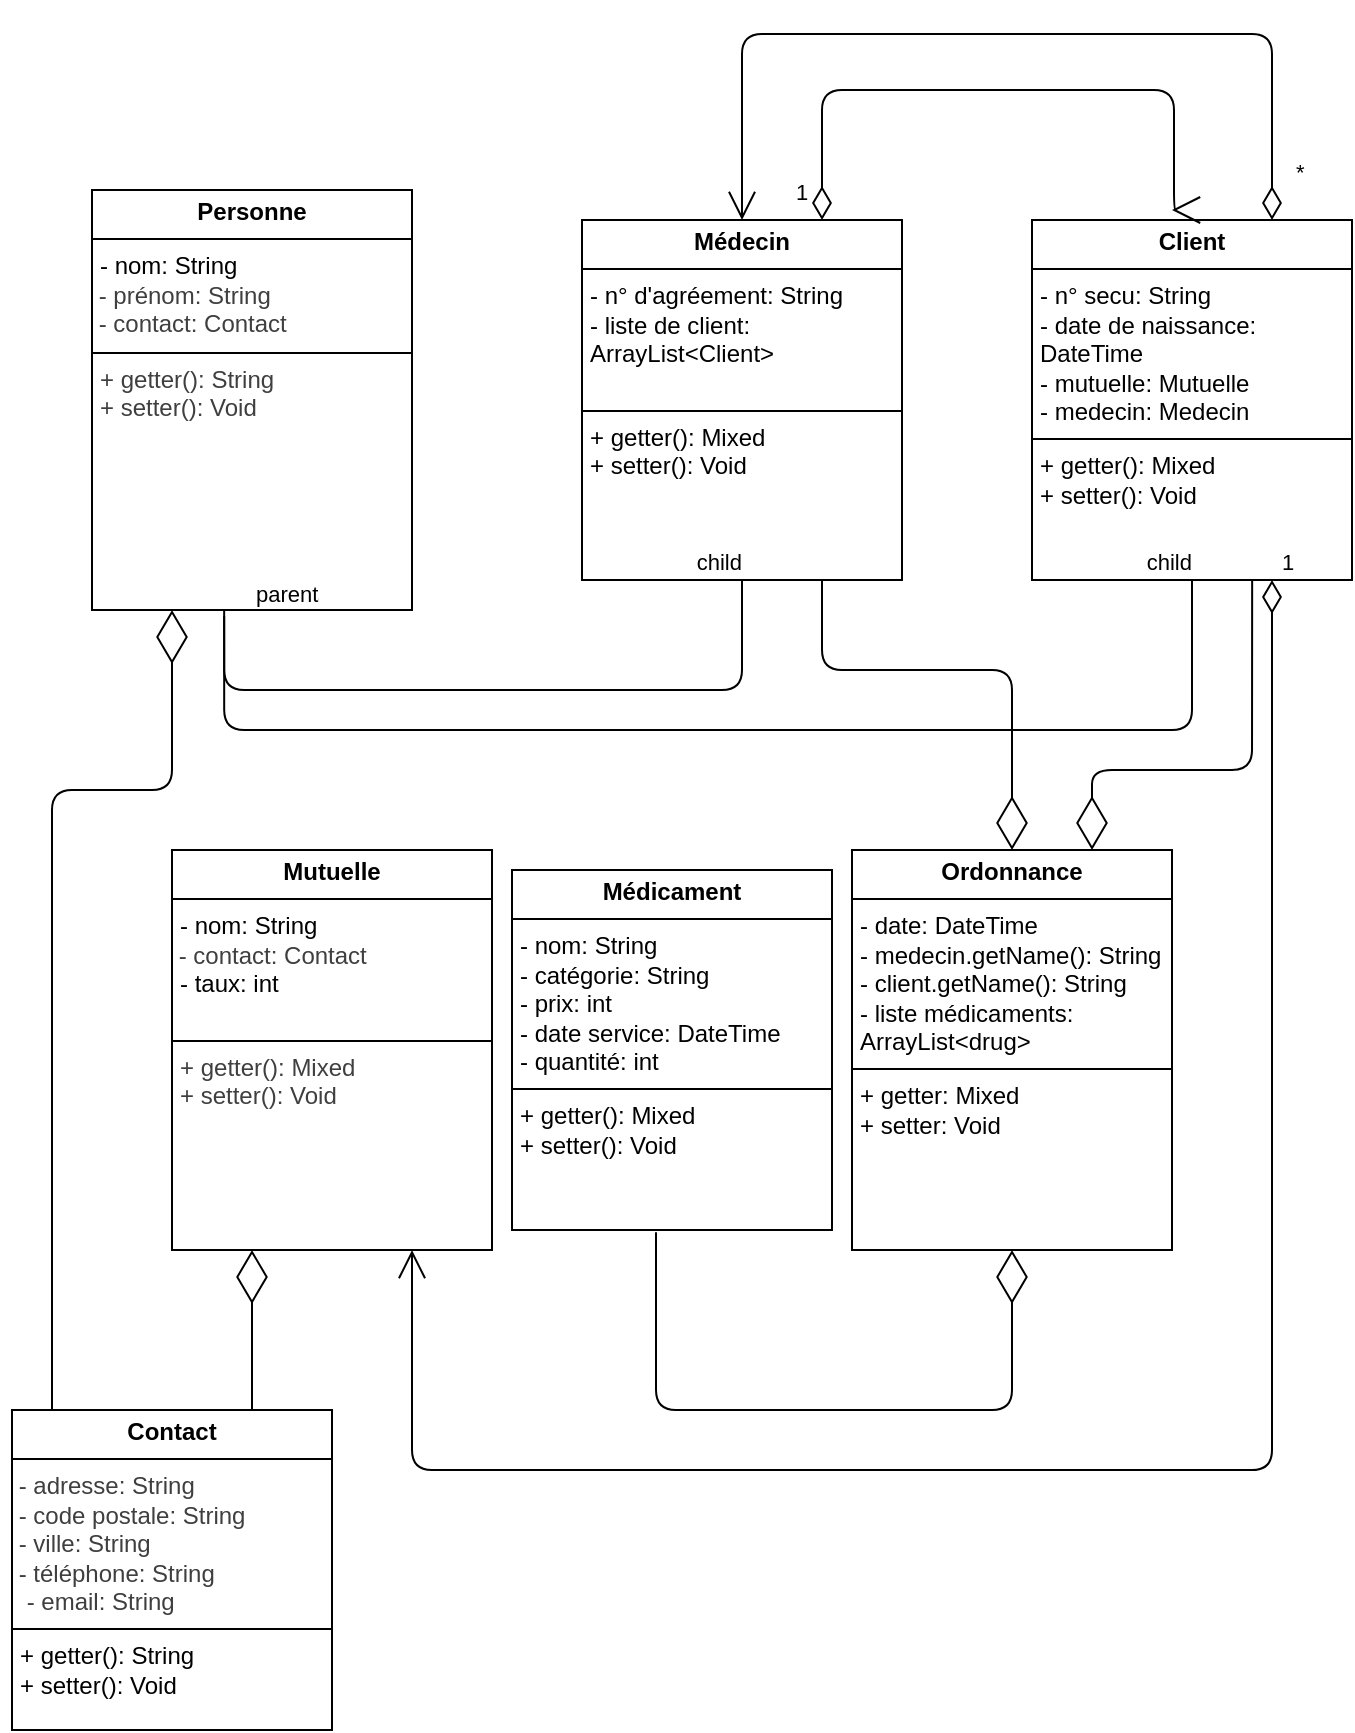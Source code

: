 <mxfile>
    <diagram id="5hlDCmyjiU4INu_XSfM-" name="Page-1">
        <mxGraphModel dx="1326" dy="1879" grid="1" gridSize="10" guides="1" tooltips="1" connect="1" arrows="1" fold="1" page="1" pageScale="1" pageWidth="850" pageHeight="1100" math="0" shadow="0">
            <root>
                <mxCell id="0"/>
                <mxCell id="1" parent="0"/>
                <mxCell id="24" value="&lt;p style=&quot;margin:0px;margin-top:4px;text-align:center;&quot;&gt;&lt;b&gt;Personne&lt;/b&gt;&lt;/p&gt;&lt;hr size=&quot;1&quot; style=&quot;border-style:solid;&quot;&gt;&lt;p style=&quot;color: rgb(63, 63, 63); scrollbar-color: rgb(226, 226, 226) rgb(251, 251, 251); margin: 0px 0px 0px 4px;&quot;&gt;&lt;span style=&quot;scrollbar-color: rgb(226, 226, 226) rgb(251, 251, 251); text-align: center; color: rgb(0, 0, 0);&quot;&gt;- nom: String&lt;/span&gt;&lt;/p&gt;&lt;div style=&quot;scrollbar-color: rgb(226, 226, 226) rgb(251, 251, 251); color: rgb(63, 63, 63);&quot;&gt;&lt;span style=&quot;scrollbar-color: rgb(226, 226, 226) rgb(251, 251, 251); text-align: center; background-color: transparent; color: rgb(63, 63, 63);&quot;&gt;&amp;nbsp;- prénom: String&lt;/span&gt;&lt;/div&gt;&lt;div style=&quot;scrollbar-color: rgb(226, 226, 226) rgb(251, 251, 251); color: rgb(63, 63, 63);&quot;&gt;&lt;span style=&quot;scrollbar-color: rgb(226, 226, 226) rgb(251, 251, 251); text-align: center; background-color: transparent; color: rgb(63, 63, 63);&quot;&gt;&amp;nbsp;- contact: Contact&lt;br&gt;&lt;/span&gt;&lt;/div&gt;&lt;hr size=&quot;1&quot; style=&quot;border-style:solid;&quot;&gt;&lt;p style=&quot;margin:0px;margin-left:4px;&quot;&gt;&lt;span style=&quot;color: rgb(63, 63, 63);&quot;&gt;+ getter(): String&lt;/span&gt;&lt;/p&gt;&lt;p style=&quot;margin:0px;margin-left:4px;&quot;&gt;&lt;span style=&quot;color: rgb(63, 63, 63);&quot;&gt;+ setter(): Void&lt;/span&gt;&lt;/p&gt;" style="verticalAlign=top;align=left;overflow=fill;html=1;whiteSpace=wrap;" parent="1" vertex="1">
                    <mxGeometry x="100" y="30" width="160" height="210" as="geometry"/>
                </mxCell>
                <mxCell id="25" value="&lt;p style=&quot;margin:0px;margin-top:4px;text-align:center;&quot;&gt;&lt;b&gt;Client&lt;/b&gt;&lt;/p&gt;&lt;hr size=&quot;1&quot; style=&quot;border-style:solid;&quot;&gt;&lt;p style=&quot;margin:0px;margin-left:4px;&quot;&gt;- n° secu: String&lt;/p&gt;&lt;p style=&quot;margin:0px;margin-left:4px;&quot;&gt;- date de naissance: DateTime&lt;/p&gt;&lt;p style=&quot;margin:0px;margin-left:4px;&quot;&gt;- mutuelle: Mutuelle&lt;/p&gt;&lt;p style=&quot;margin:0px;margin-left:4px;&quot;&gt;- medecin: Medecin&lt;/p&gt;&lt;hr size=&quot;1&quot; style=&quot;border-style:solid;&quot;&gt;&lt;p style=&quot;margin:0px;margin-left:4px;&quot;&gt;+ getter(): Mixed&lt;/p&gt;&lt;p style=&quot;margin:0px;margin-left:4px;&quot;&gt;+ setter(): Void&lt;/p&gt;" style="verticalAlign=top;align=left;overflow=fill;html=1;whiteSpace=wrap;" parent="1" vertex="1">
                    <mxGeometry x="570" y="45" width="160" height="180" as="geometry"/>
                </mxCell>
                <mxCell id="33" value="&lt;p style=&quot;margin:0px;margin-top:4px;text-align:center;&quot;&gt;&lt;b&gt;Médicament&lt;/b&gt;&lt;/p&gt;&lt;hr size=&quot;1&quot; style=&quot;border-style:solid;&quot;&gt;&lt;p style=&quot;margin:0px;margin-left:4px;&quot;&gt;- nom: String&lt;/p&gt;&lt;p style=&quot;margin:0px;margin-left:4px;&quot;&gt;- catégorie: String&lt;/p&gt;&lt;p style=&quot;margin:0px;margin-left:4px;&quot;&gt;- prix: int&lt;/p&gt;&lt;p style=&quot;margin:0px;margin-left:4px;&quot;&gt;- date service: DateTime&lt;/p&gt;&lt;p style=&quot;margin:0px;margin-left:4px;&quot;&gt;- quantité: int&lt;/p&gt;&lt;hr size=&quot;1&quot; style=&quot;border-style:solid;&quot;&gt;&lt;p style=&quot;margin:0px;margin-left:4px;&quot;&gt;+ getter(): Mixed&lt;/p&gt;&lt;p style=&quot;margin:0px;margin-left:4px;&quot;&gt;+ setter(): Void&lt;/p&gt;" style="verticalAlign=top;align=left;overflow=fill;html=1;whiteSpace=wrap;" parent="1" vertex="1">
                    <mxGeometry x="310" y="370" width="160" height="180" as="geometry"/>
                </mxCell>
                <mxCell id="34" value="&lt;p style=&quot;margin:0px;margin-top:4px;text-align:center;&quot;&gt;&lt;b&gt;Mutuelle&lt;/b&gt;&lt;/p&gt;&lt;hr size=&quot;1&quot; style=&quot;border-style:solid;&quot;&gt;&lt;p style=&quot;margin:0px;margin-left:4px;&quot;&gt;- nom: String&lt;/p&gt;&lt;div style=&quot;scrollbar-color: rgb(226, 226, 226) rgb(251, 251, 251); color: rgb(63, 63, 63);&quot;&gt;&lt;span style=&quot;scrollbar-color: rgb(226, 226, 226) rgb(251, 251, 251); text-align: center; background-color: transparent; color: rgb(63, 63, 63);&quot;&gt;&amp;nbsp;- contact: Contact&lt;/span&gt;&lt;/div&gt;&lt;p style=&quot;margin:0px;margin-left:4px;&quot;&gt;- taux: int&lt;/p&gt;&lt;p style=&quot;margin:0px;margin-left:4px;&quot;&gt;&lt;br&gt;&lt;/p&gt;&lt;hr size=&quot;1&quot; style=&quot;border-style:solid;&quot;&gt;&lt;p style=&quot;color: rgb(63, 63, 63); scrollbar-color: rgb(226, 226, 226) rgb(251, 251, 251); margin: 0px 0px 0px 4px;&quot;&gt;+ getter(): Mixed&lt;/p&gt;&lt;p style=&quot;color: rgb(63, 63, 63); scrollbar-color: rgb(226, 226, 226) rgb(251, 251, 251); margin: 0px 0px 0px 4px;&quot;&gt;+ setter(): Void&lt;/p&gt;" style="verticalAlign=top;align=left;overflow=fill;html=1;whiteSpace=wrap;" parent="1" vertex="1">
                    <mxGeometry x="140" y="360" width="160" height="200" as="geometry"/>
                </mxCell>
                <mxCell id="26" value="&lt;p style=&quot;margin:0px;margin-top:4px;text-align:center;&quot;&gt;&lt;b&gt;Médecin&lt;/b&gt;&lt;/p&gt;&lt;hr size=&quot;1&quot; style=&quot;border-style:solid;&quot;&gt;&lt;p style=&quot;margin:0px;margin-left:4px;&quot;&gt;- n° d&#39;agréement: String&lt;/p&gt;&lt;p style=&quot;margin:0px;margin-left:4px;&quot;&gt;- liste de client: ArrayList&amp;lt;Client&amp;gt;&lt;/p&gt;&lt;p style=&quot;margin:0px;margin-left:4px;&quot;&gt;&lt;br&gt;&lt;/p&gt;&lt;hr size=&quot;1&quot; style=&quot;border-style:solid;&quot;&gt;&lt;p style=&quot;margin:0px;margin-left:4px;&quot;&gt;+ getter(): Mixed&lt;/p&gt;&lt;p style=&quot;margin:0px;margin-left:4px;&quot;&gt;+ setter(): Void&lt;/p&gt;" style="verticalAlign=top;align=left;overflow=fill;html=1;whiteSpace=wrap;" parent="1" vertex="1">
                    <mxGeometry x="345" y="45" width="160" height="180" as="geometry"/>
                </mxCell>
                <mxCell id="40" value="" style="endArrow=none;html=1;edgeStyle=orthogonalEdgeStyle;exitX=0.413;exitY=1.014;exitDx=0;exitDy=0;exitPerimeter=0;entryX=0.5;entryY=1;entryDx=0;entryDy=0;" parent="1" source="24" target="25" edge="1">
                    <mxGeometry relative="1" as="geometry">
                        <mxPoint x="340" y="300" as="sourcePoint"/>
                        <mxPoint x="500" y="300" as="targetPoint"/>
                        <Array as="points">
                            <mxPoint x="166" y="300"/>
                            <mxPoint x="650" y="300"/>
                        </Array>
                    </mxGeometry>
                </mxCell>
                <mxCell id="41" value="parent" style="edgeLabel;resizable=0;html=1;align=left;verticalAlign=bottom;" parent="40" connectable="0" vertex="1">
                    <mxGeometry x="-1" relative="1" as="geometry">
                        <mxPoint x="14" y="-3" as="offset"/>
                    </mxGeometry>
                </mxCell>
                <mxCell id="42" value="child" style="edgeLabel;resizable=0;html=1;align=right;verticalAlign=bottom;" parent="40" connectable="0" vertex="1">
                    <mxGeometry x="1" relative="1" as="geometry"/>
                </mxCell>
                <mxCell id="43" value="" style="endArrow=none;html=1;edgeStyle=orthogonalEdgeStyle;exitX=0.413;exitY=1;exitDx=0;exitDy=0;exitPerimeter=0;entryX=0.5;entryY=1;entryDx=0;entryDy=0;" parent="1" source="24" target="26" edge="1">
                    <mxGeometry relative="1" as="geometry">
                        <mxPoint x="340" y="300" as="sourcePoint"/>
                        <mxPoint x="500" y="300" as="targetPoint"/>
                        <Array as="points">
                            <mxPoint x="166" y="280"/>
                            <mxPoint x="425" y="280"/>
                        </Array>
                    </mxGeometry>
                </mxCell>
                <mxCell id="44" value="parent" style="edgeLabel;resizable=0;html=1;align=left;verticalAlign=bottom;" parent="43" connectable="0" vertex="1">
                    <mxGeometry x="-1" relative="1" as="geometry">
                        <mxPoint x="14" as="offset"/>
                    </mxGeometry>
                </mxCell>
                <mxCell id="45" value="child" style="edgeLabel;resizable=0;html=1;align=right;verticalAlign=bottom;" parent="43" connectable="0" vertex="1">
                    <mxGeometry x="1" relative="1" as="geometry"/>
                </mxCell>
                <mxCell id="46" value="&lt;p style=&quot;margin:0px;margin-top:4px;text-align:center;&quot;&gt;&lt;b&gt;Ordonnance&lt;/b&gt;&lt;/p&gt;&lt;hr size=&quot;1&quot; style=&quot;border-style:solid;&quot;&gt;&lt;p style=&quot;margin:0px;margin-left:4px;&quot;&gt;- date: DateTime&lt;/p&gt;&lt;p style=&quot;margin:0px;margin-left:4px;&quot;&gt;- medecin.getName(): String&lt;/p&gt;&lt;p style=&quot;margin:0px;margin-left:4px;&quot;&gt;- client.getName(): String&lt;/p&gt;&lt;p style=&quot;margin:0px;margin-left:4px;&quot;&gt;- liste médicaments: ArrayList&amp;lt;drug&amp;gt;&lt;/p&gt;&lt;hr size=&quot;1&quot; style=&quot;border-style:solid;&quot;&gt;&lt;p style=&quot;margin:0px;margin-left:4px;&quot;&gt;+ getter: Mixed&lt;/p&gt;&lt;p style=&quot;margin:0px;margin-left:4px;&quot;&gt;+ setter: Void&lt;/p&gt;" style="verticalAlign=top;align=left;overflow=fill;html=1;whiteSpace=wrap;" parent="1" vertex="1">
                    <mxGeometry x="480" y="360" width="160" height="200" as="geometry"/>
                </mxCell>
                <mxCell id="48" value="" style="endArrow=diamondThin;endFill=0;endSize=24;html=1;exitX=0.45;exitY=1.006;exitDx=0;exitDy=0;exitPerimeter=0;entryX=0.5;entryY=1;entryDx=0;entryDy=0;" parent="1" source="33" target="46" edge="1">
                    <mxGeometry width="160" relative="1" as="geometry">
                        <mxPoint x="370" y="640" as="sourcePoint"/>
                        <mxPoint x="530" y="640" as="targetPoint"/>
                        <Array as="points">
                            <mxPoint x="382" y="640"/>
                            <mxPoint x="440" y="640"/>
                            <mxPoint x="560" y="640"/>
                        </Array>
                    </mxGeometry>
                </mxCell>
                <mxCell id="49" value="" style="endArrow=diamondThin;endFill=0;endSize=24;html=1;entryX=0.75;entryY=0;entryDx=0;entryDy=0;exitX=0.688;exitY=1;exitDx=0;exitDy=0;exitPerimeter=0;" parent="1" source="25" target="46" edge="1">
                    <mxGeometry width="160" relative="1" as="geometry">
                        <mxPoint x="680" y="340" as="sourcePoint"/>
                        <mxPoint x="840" y="340" as="targetPoint"/>
                        <Array as="points">
                            <mxPoint x="680" y="320"/>
                            <mxPoint x="600" y="320"/>
                        </Array>
                    </mxGeometry>
                </mxCell>
                <mxCell id="50" value="" style="endArrow=diamondThin;endFill=0;endSize=24;html=1;entryX=0.5;entryY=0;entryDx=0;entryDy=0;exitX=0.75;exitY=1;exitDx=0;exitDy=0;" parent="1" source="26" target="46" edge="1">
                    <mxGeometry width="160" relative="1" as="geometry">
                        <mxPoint x="390" y="310" as="sourcePoint"/>
                        <mxPoint x="550" y="310" as="targetPoint"/>
                        <Array as="points">
                            <mxPoint x="465" y="270"/>
                            <mxPoint x="560" y="270"/>
                        </Array>
                    </mxGeometry>
                </mxCell>
                <mxCell id="52" value="1" style="endArrow=open;html=1;endSize=12;startArrow=diamondThin;startSize=14;startFill=0;edgeStyle=orthogonalEdgeStyle;align=left;verticalAlign=bottom;exitX=0.75;exitY=0;exitDx=0;exitDy=0;" parent="1" source="26" edge="1">
                    <mxGeometry x="-0.967" y="15" relative="1" as="geometry">
                        <mxPoint x="470" y="20" as="sourcePoint"/>
                        <mxPoint x="640" y="40" as="targetPoint"/>
                        <Array as="points">
                            <mxPoint x="465" y="-20"/>
                            <mxPoint x="641" y="-20"/>
                        </Array>
                        <mxPoint as="offset"/>
                    </mxGeometry>
                </mxCell>
                <mxCell id="53" value="*" style="endArrow=open;html=1;endSize=12;startArrow=diamondThin;startSize=14;startFill=0;edgeStyle=orthogonalEdgeStyle;align=left;verticalAlign=bottom;entryX=0.5;entryY=0;entryDx=0;entryDy=0;exitX=0.75;exitY=0;exitDx=0;exitDy=0;" parent="1" source="25" target="26" edge="1">
                    <mxGeometry x="-0.933" y="-10" relative="1" as="geometry">
                        <mxPoint x="710" y="-49" as="sourcePoint"/>
                        <mxPoint x="665" y="-50" as="targetPoint"/>
                        <Array as="points">
                            <mxPoint x="690" y="-48"/>
                            <mxPoint x="425" y="-48"/>
                        </Array>
                        <mxPoint as="offset"/>
                    </mxGeometry>
                </mxCell>
                <mxCell id="58" value="1" style="endArrow=open;html=1;endSize=12;startArrow=diamondThin;startSize=14;startFill=0;edgeStyle=orthogonalEdgeStyle;align=left;verticalAlign=bottom;exitX=0.75;exitY=1;exitDx=0;exitDy=0;entryX=0.75;entryY=1;entryDx=0;entryDy=0;" parent="1" source="25" target="34" edge="1">
                    <mxGeometry x="-1" y="3" relative="1" as="geometry">
                        <mxPoint x="670" y="380" as="sourcePoint"/>
                        <mxPoint x="690" y="680" as="targetPoint"/>
                        <Array as="points">
                            <mxPoint x="690" y="670"/>
                            <mxPoint x="260" y="670"/>
                        </Array>
                    </mxGeometry>
                </mxCell>
                <mxCell id="59" value="&lt;p style=&quot;margin:0px;margin-top:4px;text-align:center;&quot;&gt;&lt;b&gt;Contact&lt;/b&gt;&lt;/p&gt;&lt;hr size=&quot;1&quot; style=&quot;border-style:solid;&quot;&gt;&lt;div style=&quot;scrollbar-color: rgb(226, 226, 226) rgb(251, 251, 251); color: rgb(63, 63, 63);&quot;&gt;&lt;span style=&quot;scrollbar-color: rgb(226, 226, 226) rgb(251, 251, 251); text-align: center; background-color: transparent; color: rgb(63, 63, 63);&quot;&gt;&amp;nbsp;- adresse: String&lt;/span&gt;&lt;/div&gt;&lt;div style=&quot;scrollbar-color: rgb(226, 226, 226) rgb(251, 251, 251); color: rgb(63, 63, 63);&quot;&gt;&lt;span style=&quot;scrollbar-color: rgb(226, 226, 226) rgb(251, 251, 251); text-align: center; background-color: transparent; color: rgb(63, 63, 63);&quot;&gt;&amp;nbsp;- code postale: String&lt;/span&gt;&lt;/div&gt;&lt;div style=&quot;scrollbar-color: rgb(226, 226, 226) rgb(251, 251, 251); color: rgb(63, 63, 63);&quot;&gt;&lt;span style=&quot;scrollbar-color: rgb(226, 226, 226) rgb(251, 251, 251); background-color: transparent; text-align: center; color: rgb(63, 63, 63);&quot;&gt;&amp;nbsp;- ville: String&lt;/span&gt;&lt;/div&gt;&lt;div style=&quot;scrollbar-color: rgb(226, 226, 226) rgb(251, 251, 251); color: rgb(63, 63, 63);&quot;&gt;&lt;span style=&quot;scrollbar-color: rgb(226, 226, 226) rgb(251, 251, 251); background-color: transparent; text-align: center; color: rgb(63, 63, 63);&quot;&gt;&amp;nbsp;- téléphone: String&lt;/span&gt;&lt;/div&gt;&lt;p style=&quot;color: rgb(63, 63, 63); scrollbar-color: rgb(226, 226, 226) rgb(251, 251, 251); margin: 0px 0px 0px 4px;&quot;&gt;&lt;span style=&quot;scrollbar-color: rgb(226, 226, 226) rgb(251, 251, 251); background-color: transparent; text-align: center; color: rgb(63, 63, 63);&quot;&gt;&amp;nbsp;- email: String&lt;/span&gt;&amp;nbsp;&lt;/p&gt;&lt;hr size=&quot;1&quot; style=&quot;border-style:solid;&quot;&gt;&lt;p style=&quot;margin:0px;margin-left:4px;&quot;&gt;+ getter(): String&lt;/p&gt;&lt;p style=&quot;margin:0px;margin-left:4px;&quot;&gt;+ setter(): Void&lt;/p&gt;" style="verticalAlign=top;align=left;overflow=fill;html=1;whiteSpace=wrap;" vertex="1" parent="1">
                    <mxGeometry x="60" y="640" width="160" height="160" as="geometry"/>
                </mxCell>
                <mxCell id="60" value="" style="endArrow=diamondThin;endFill=0;endSize=24;html=1;entryX=0.25;entryY=1;entryDx=0;entryDy=0;exitX=0.125;exitY=0;exitDx=0;exitDy=0;exitPerimeter=0;" edge="1" parent="1" source="59" target="24">
                    <mxGeometry width="160" relative="1" as="geometry">
                        <mxPoint x="-90" y="510" as="sourcePoint"/>
                        <mxPoint x="70" y="510" as="targetPoint"/>
                        <Array as="points">
                            <mxPoint x="80" y="520"/>
                            <mxPoint x="80" y="330"/>
                            <mxPoint x="140" y="330"/>
                        </Array>
                    </mxGeometry>
                </mxCell>
                <mxCell id="61" value="" style="endArrow=diamondThin;endFill=0;endSize=24;html=1;exitX=0.75;exitY=0;exitDx=0;exitDy=0;entryX=0.25;entryY=1;entryDx=0;entryDy=0;" edge="1" parent="1" source="59" target="34">
                    <mxGeometry width="160" relative="1" as="geometry">
                        <mxPoint x="60" y="590" as="sourcePoint"/>
                        <mxPoint x="170" y="564" as="targetPoint"/>
                    </mxGeometry>
                </mxCell>
            </root>
        </mxGraphModel>
    </diagram>
</mxfile>